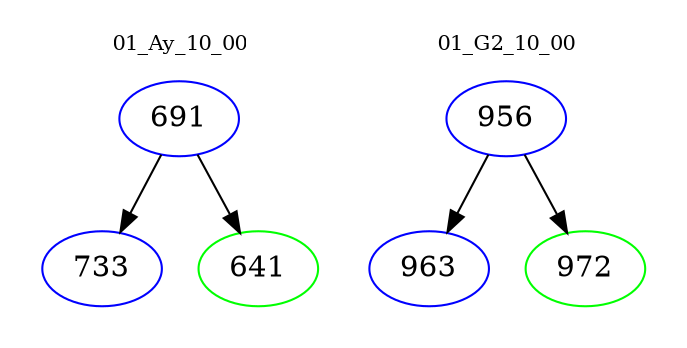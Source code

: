 digraph{
subgraph cluster_0 {
color = white
label = "01_Ay_10_00";
fontsize=10;
T0_691 [label="691", color="blue"]
T0_691 -> T0_733 [color="black"]
T0_733 [label="733", color="blue"]
T0_691 -> T0_641 [color="black"]
T0_641 [label="641", color="green"]
}
subgraph cluster_1 {
color = white
label = "01_G2_10_00";
fontsize=10;
T1_956 [label="956", color="blue"]
T1_956 -> T1_963 [color="black"]
T1_963 [label="963", color="blue"]
T1_956 -> T1_972 [color="black"]
T1_972 [label="972", color="green"]
}
}
